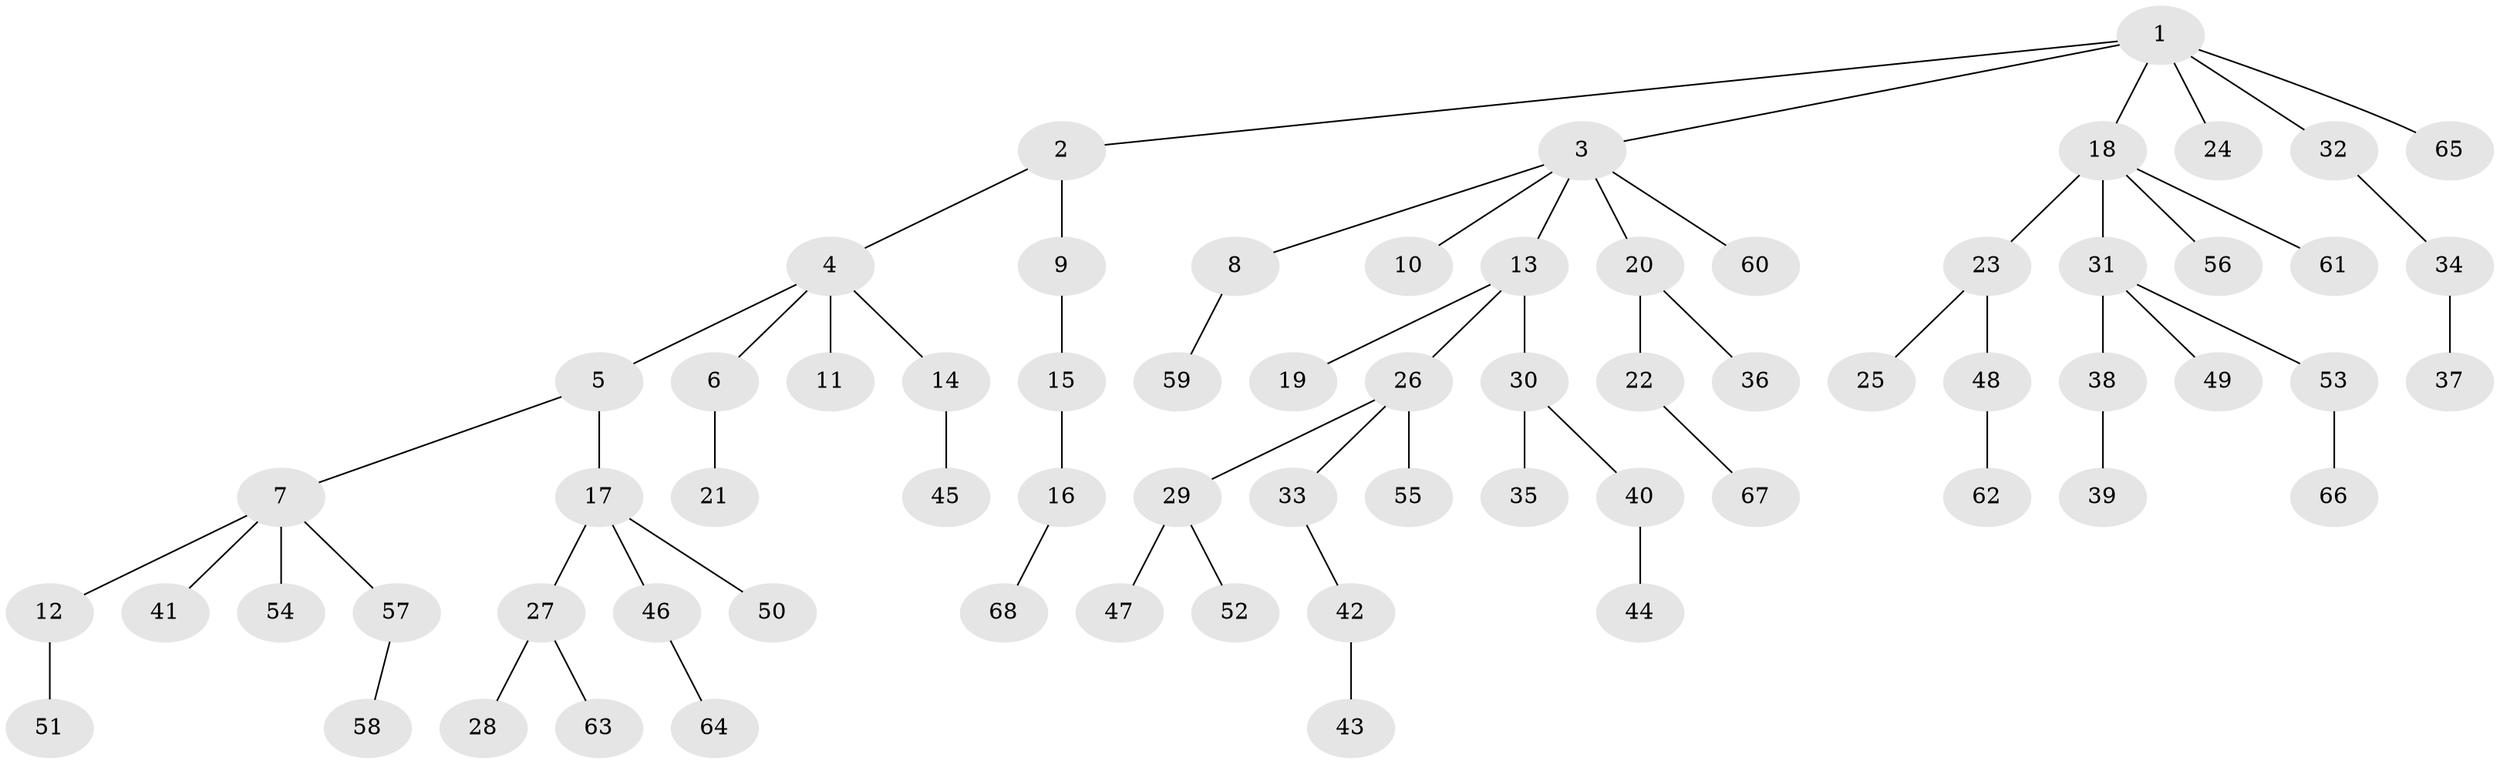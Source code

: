 // Generated by graph-tools (version 1.1) at 2025/26/03/09/25 03:26:26]
// undirected, 68 vertices, 67 edges
graph export_dot {
graph [start="1"]
  node [color=gray90,style=filled];
  1;
  2;
  3;
  4;
  5;
  6;
  7;
  8;
  9;
  10;
  11;
  12;
  13;
  14;
  15;
  16;
  17;
  18;
  19;
  20;
  21;
  22;
  23;
  24;
  25;
  26;
  27;
  28;
  29;
  30;
  31;
  32;
  33;
  34;
  35;
  36;
  37;
  38;
  39;
  40;
  41;
  42;
  43;
  44;
  45;
  46;
  47;
  48;
  49;
  50;
  51;
  52;
  53;
  54;
  55;
  56;
  57;
  58;
  59;
  60;
  61;
  62;
  63;
  64;
  65;
  66;
  67;
  68;
  1 -- 2;
  1 -- 3;
  1 -- 18;
  1 -- 24;
  1 -- 32;
  1 -- 65;
  2 -- 4;
  2 -- 9;
  3 -- 8;
  3 -- 10;
  3 -- 13;
  3 -- 20;
  3 -- 60;
  4 -- 5;
  4 -- 6;
  4 -- 11;
  4 -- 14;
  5 -- 7;
  5 -- 17;
  6 -- 21;
  7 -- 12;
  7 -- 41;
  7 -- 54;
  7 -- 57;
  8 -- 59;
  9 -- 15;
  12 -- 51;
  13 -- 19;
  13 -- 26;
  13 -- 30;
  14 -- 45;
  15 -- 16;
  16 -- 68;
  17 -- 27;
  17 -- 46;
  17 -- 50;
  18 -- 23;
  18 -- 31;
  18 -- 56;
  18 -- 61;
  20 -- 22;
  20 -- 36;
  22 -- 67;
  23 -- 25;
  23 -- 48;
  26 -- 29;
  26 -- 33;
  26 -- 55;
  27 -- 28;
  27 -- 63;
  29 -- 47;
  29 -- 52;
  30 -- 35;
  30 -- 40;
  31 -- 38;
  31 -- 49;
  31 -- 53;
  32 -- 34;
  33 -- 42;
  34 -- 37;
  38 -- 39;
  40 -- 44;
  42 -- 43;
  46 -- 64;
  48 -- 62;
  53 -- 66;
  57 -- 58;
}

